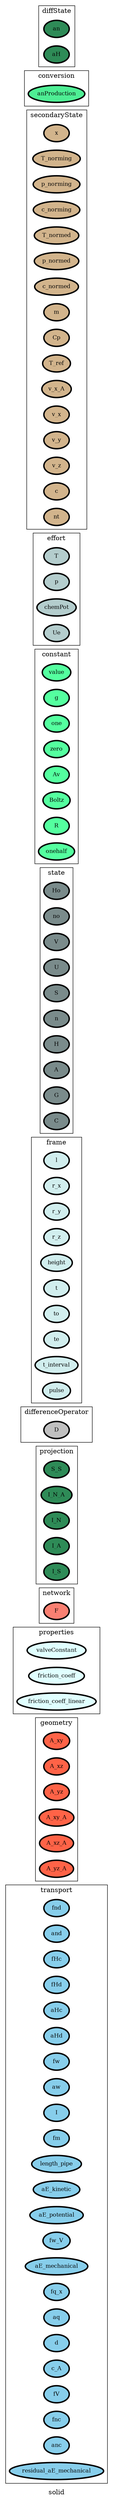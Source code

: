 digraph solid {
label=solid;
rankdir=LR;
subgraph cluster_solid___transport {
label=transport;
rankdir=LR;
V_101 [fillcolor=skyblue, fontsize=12, label=fnd, penwidth=3, style=filled];
V_104 [fillcolor=skyblue, fontsize=12, label=and, penwidth=3, style=filled];
V_109 [fillcolor=skyblue, fontsize=12, label=fHc, penwidth=3, style=filled];
V_110 [fillcolor=skyblue, fontsize=12, label=fHd, penwidth=3, style=filled];
V_111 [fillcolor=skyblue, fontsize=12, label=aHc, penwidth=3, style=filled];
V_112 [fillcolor=skyblue, fontsize=12, label=aHd, penwidth=3, style=filled];
V_141 [fillcolor=skyblue, fontsize=12, label=fw, penwidth=3, style=filled];
V_142 [fillcolor=skyblue, fontsize=12, label=aw, penwidth=3, style=filled];
V_166 [fillcolor=skyblue, fontsize=12, label=I, penwidth=3, style=filled];
V_188 [fillcolor=skyblue, fontsize=12, label=fm, penwidth=3, style=filled];
V_196 [fillcolor=skyblue, fontsize=12, label=length_pipe, penwidth=3, style=filled];
V_200 [fillcolor=skyblue, fontsize=12, label=aE_kinetic, penwidth=3, style=filled];
V_201 [fillcolor=skyblue, fontsize=12, label=aE_potential, penwidth=3, style=filled];
V_205 [fillcolor=skyblue, fontsize=12, label=fw_V, penwidth=3, style=filled];
V_206 [fillcolor=skyblue, fontsize=12, label=aE_mechanical, penwidth=3, style=filled];
V_83 [fillcolor=skyblue, fontsize=12, label=fq_x, penwidth=3, style=filled];
V_84 [fillcolor=skyblue, fontsize=12, label=aq, penwidth=3, style=filled];
V_86 [fillcolor=skyblue, fontsize=12, label=d, penwidth=3, style=filled];
V_87 [fillcolor=skyblue, fontsize=12, label=c_A, penwidth=3, style=filled];
V_91 [fillcolor=skyblue, fontsize=12, label=fV, penwidth=3, style=filled];
V_92 [fillcolor=skyblue, fontsize=12, label=fnc, penwidth=3, style=filled];
V_93 [fillcolor=skyblue, fontsize=12, label=anc, penwidth=3, style=filled];
V_207 [fillcolor=skyblue, fontsize=12, label=residual_aE_mechanical, penwidth=3, style=filled];
}

subgraph cluster_solid___geometry {
label=geometry;
rankdir=LR;
V_65 [fillcolor=tomato, fontsize=12, label=A_xy, penwidth=3, style=filled];
V_66 [fillcolor=tomato, fontsize=12, label=A_xz, penwidth=3, style=filled];
V_67 [fillcolor=tomato, fontsize=12, label=A_yz, penwidth=3, style=filled];
V_68 [fillcolor=tomato, fontsize=12, label=A_xy_A, penwidth=3, style=filled];
V_69 [fillcolor=tomato, fontsize=12, label=A_xz_A, penwidth=3, style=filled];
V_70 [fillcolor=tomato, fontsize=12, label=A_yz_A, penwidth=3, style=filled];
}

subgraph cluster_solid___properties {
label=properties;
rankdir=LR;
V_186 [fillcolor=lightcyan, fontsize=12, label=valveConstant, penwidth=3, style=filled];
V_191 [fillcolor=lightcyan, fontsize=12, label=friction_coeff, penwidth=3, style=filled];
V_203 [fillcolor=lightcyan, fontsize=12, label=friction_coeff_linear, penwidth=3, style=filled];
}

subgraph cluster_solid___network {
label=network;
rankdir=LR;
V_10 [fillcolor=salmon, fontsize=12, label=F, penwidth=3, style=filled];
}

subgraph cluster_solid___projection {
label=projection;
rankdir=LR;
V_170 [fillcolor=seagreen, fontsize=12, label=S_S, penwidth=3, style=filled];
V_48 [fillcolor=seagreen, fontsize=12, label=I_N_A, penwidth=3, style=filled];
V_96 [fillcolor=seagreen, fontsize=12, label=I_N, penwidth=3, style=filled];
V_97 [fillcolor=seagreen, fontsize=12, label=I_A, penwidth=3, style=filled];
V_98 [fillcolor=seagreen, fontsize=12, label=I_S, penwidth=3, style=filled];
}

subgraph cluster_solid___differenceOperator {
label=differenceOperator;
rankdir=LR;
V_64 [fillcolor=grey, fontsize=12, label=D, penwidth=3, style=filled];
}

subgraph cluster_solid___frame {
label=frame;
rankdir=LR;
V_11 [fillcolor=lightcyan2, fontsize=12, label=l, penwidth=3, style=filled];
V_12 [fillcolor=lightcyan2, fontsize=12, label=r_x, penwidth=3, style=filled];
V_13 [fillcolor=lightcyan2, fontsize=12, label=r_y, penwidth=3, style=filled];
V_14 [fillcolor=lightcyan2, fontsize=12, label=r_z, penwidth=3, style=filled];
V_189 [fillcolor=lightcyan2, fontsize=12, label=height, penwidth=3, style=filled];
V_4 [fillcolor=lightcyan2, fontsize=12, label=t, penwidth=3, style=filled];
V_5 [fillcolor=lightcyan2, fontsize=12, label=to, penwidth=3, style=filled];
V_6 [fillcolor=lightcyan2, fontsize=12, label=te, penwidth=3, style=filled];
V_7 [fillcolor=lightcyan2, fontsize=12, label=t_interval, penwidth=3, style=filled];
V_9 [fillcolor=lightcyan2, fontsize=12, label=pulse, penwidth=3, style=filled];
}

subgraph cluster_solid___state {
label=state;
rankdir=LR;
V_144 [fillcolor=lightcyan4, fontsize=12, label=Ho, penwidth=3, style=filled];
V_145 [fillcolor=lightcyan4, fontsize=12, label=no, penwidth=3, style=filled];
V_15 [fillcolor=lightcyan4, fontsize=12, label=V, penwidth=3, style=filled];
V_16 [fillcolor=lightcyan4, fontsize=12, label=U, penwidth=3, style=filled];
V_17 [fillcolor=lightcyan4, fontsize=12, label=S, penwidth=3, style=filled];
V_18 [fillcolor=lightcyan4, fontsize=12, label=n, penwidth=3, style=filled];
V_22 [fillcolor=lightcyan4, fontsize=12, label=H, penwidth=3, style=filled];
V_23 [fillcolor=lightcyan4, fontsize=12, label=A, penwidth=3, style=filled];
V_24 [fillcolor=lightcyan4, fontsize=12, label=G, penwidth=3, style=filled];
V_25 [fillcolor=lightcyan4, fontsize=12, label=C, penwidth=3, style=filled];
}

subgraph cluster_solid___constant {
label=constant;
rankdir=LR;
V_1 [fillcolor=seagreen1, fontsize=12, label=value, penwidth=3, style=filled];
V_190 [fillcolor=seagreen1, fontsize=12, label=g, penwidth=3, style=filled];
V_2 [fillcolor=seagreen1, fontsize=12, label=one, penwidth=3, style=filled];
V_3 [fillcolor=seagreen1, fontsize=12, label=zero, penwidth=3, style=filled];
V_32 [fillcolor=seagreen1, fontsize=12, label=Av, penwidth=3, style=filled];
V_33 [fillcolor=seagreen1, fontsize=12, label=Boltz, penwidth=3, style=filled];
V_34 [fillcolor=seagreen1, fontsize=12, label=R, penwidth=3, style=filled];
V_8 [fillcolor=seagreen1, fontsize=12, label=onehalf, penwidth=3, style=filled];
}

subgraph cluster_solid___effort {
label=effort;
rankdir=LR;
V_19 [fillcolor=lightcyan3, fontsize=12, label=T, penwidth=3, style=filled];
V_20 [fillcolor=lightcyan3, fontsize=12, label=p, penwidth=3, style=filled];
V_21 [fillcolor=lightcyan3, fontsize=12, label=chemPot, penwidth=3, style=filled];
V_35 [fillcolor=lightcyan3, fontsize=12, label=Ue, penwidth=3, style=filled];
}

subgraph cluster_solid___secondaryState {
label=secondaryState;
rankdir=LR;
V_100 [fillcolor=tan, fontsize=12, label=x, penwidth=3, style=filled];
V_146 [fillcolor=tan, fontsize=12, label=T_norming, penwidth=3, style=filled];
V_147 [fillcolor=tan, fontsize=12, label=p_norming, penwidth=3, style=filled];
V_148 [fillcolor=tan, fontsize=12, label=c_norming, penwidth=3, style=filled];
V_149 [fillcolor=tan, fontsize=12, label=T_normed, penwidth=3, style=filled];
V_150 [fillcolor=tan, fontsize=12, label=p_normed, penwidth=3, style=filled];
V_151 [fillcolor=tan, fontsize=12, label=c_normed, penwidth=3, style=filled];
V_174 [fillcolor=tan, fontsize=12, label=m, penwidth=3, style=filled];
V_175 [fillcolor=tan, fontsize=12, label=Cp, penwidth=3, style=filled];
V_176 [fillcolor=tan, fontsize=12, label=T_ref, penwidth=3, style=filled];
V_192 [fillcolor=tan, fontsize=12, label=v_x_A, penwidth=3, style=filled];
V_27 [fillcolor=tan, fontsize=12, label=v_x, penwidth=3, style=filled];
V_28 [fillcolor=tan, fontsize=12, label=v_y, penwidth=3, style=filled];
V_29 [fillcolor=tan, fontsize=12, label=v_z, penwidth=3, style=filled];
V_85 [fillcolor=tan, fontsize=12, label=c, penwidth=3, style=filled];
V_99 [fillcolor=tan, fontsize=12, label=nt, penwidth=3, style=filled];
}

subgraph cluster_solid___conversion {
label=conversion;
rankdir=LR;
V_138 [fillcolor=seagreen2, fontsize=12, label=anProduction, penwidth=3, style=filled];
}

subgraph cluster_solid___diffState {
label=diffState;
rankdir=LR;
V_139 [fillcolor=seagreen4, fontsize=12, label=an, penwidth=3, style=filled];
V_143 [fillcolor=seagreen4, fontsize=12, label=aH, penwidth=3, style=filled];
}

subgraph cluster_solid___internalTransport {
label=internalTransport;
rankdir=LR;
}

}
